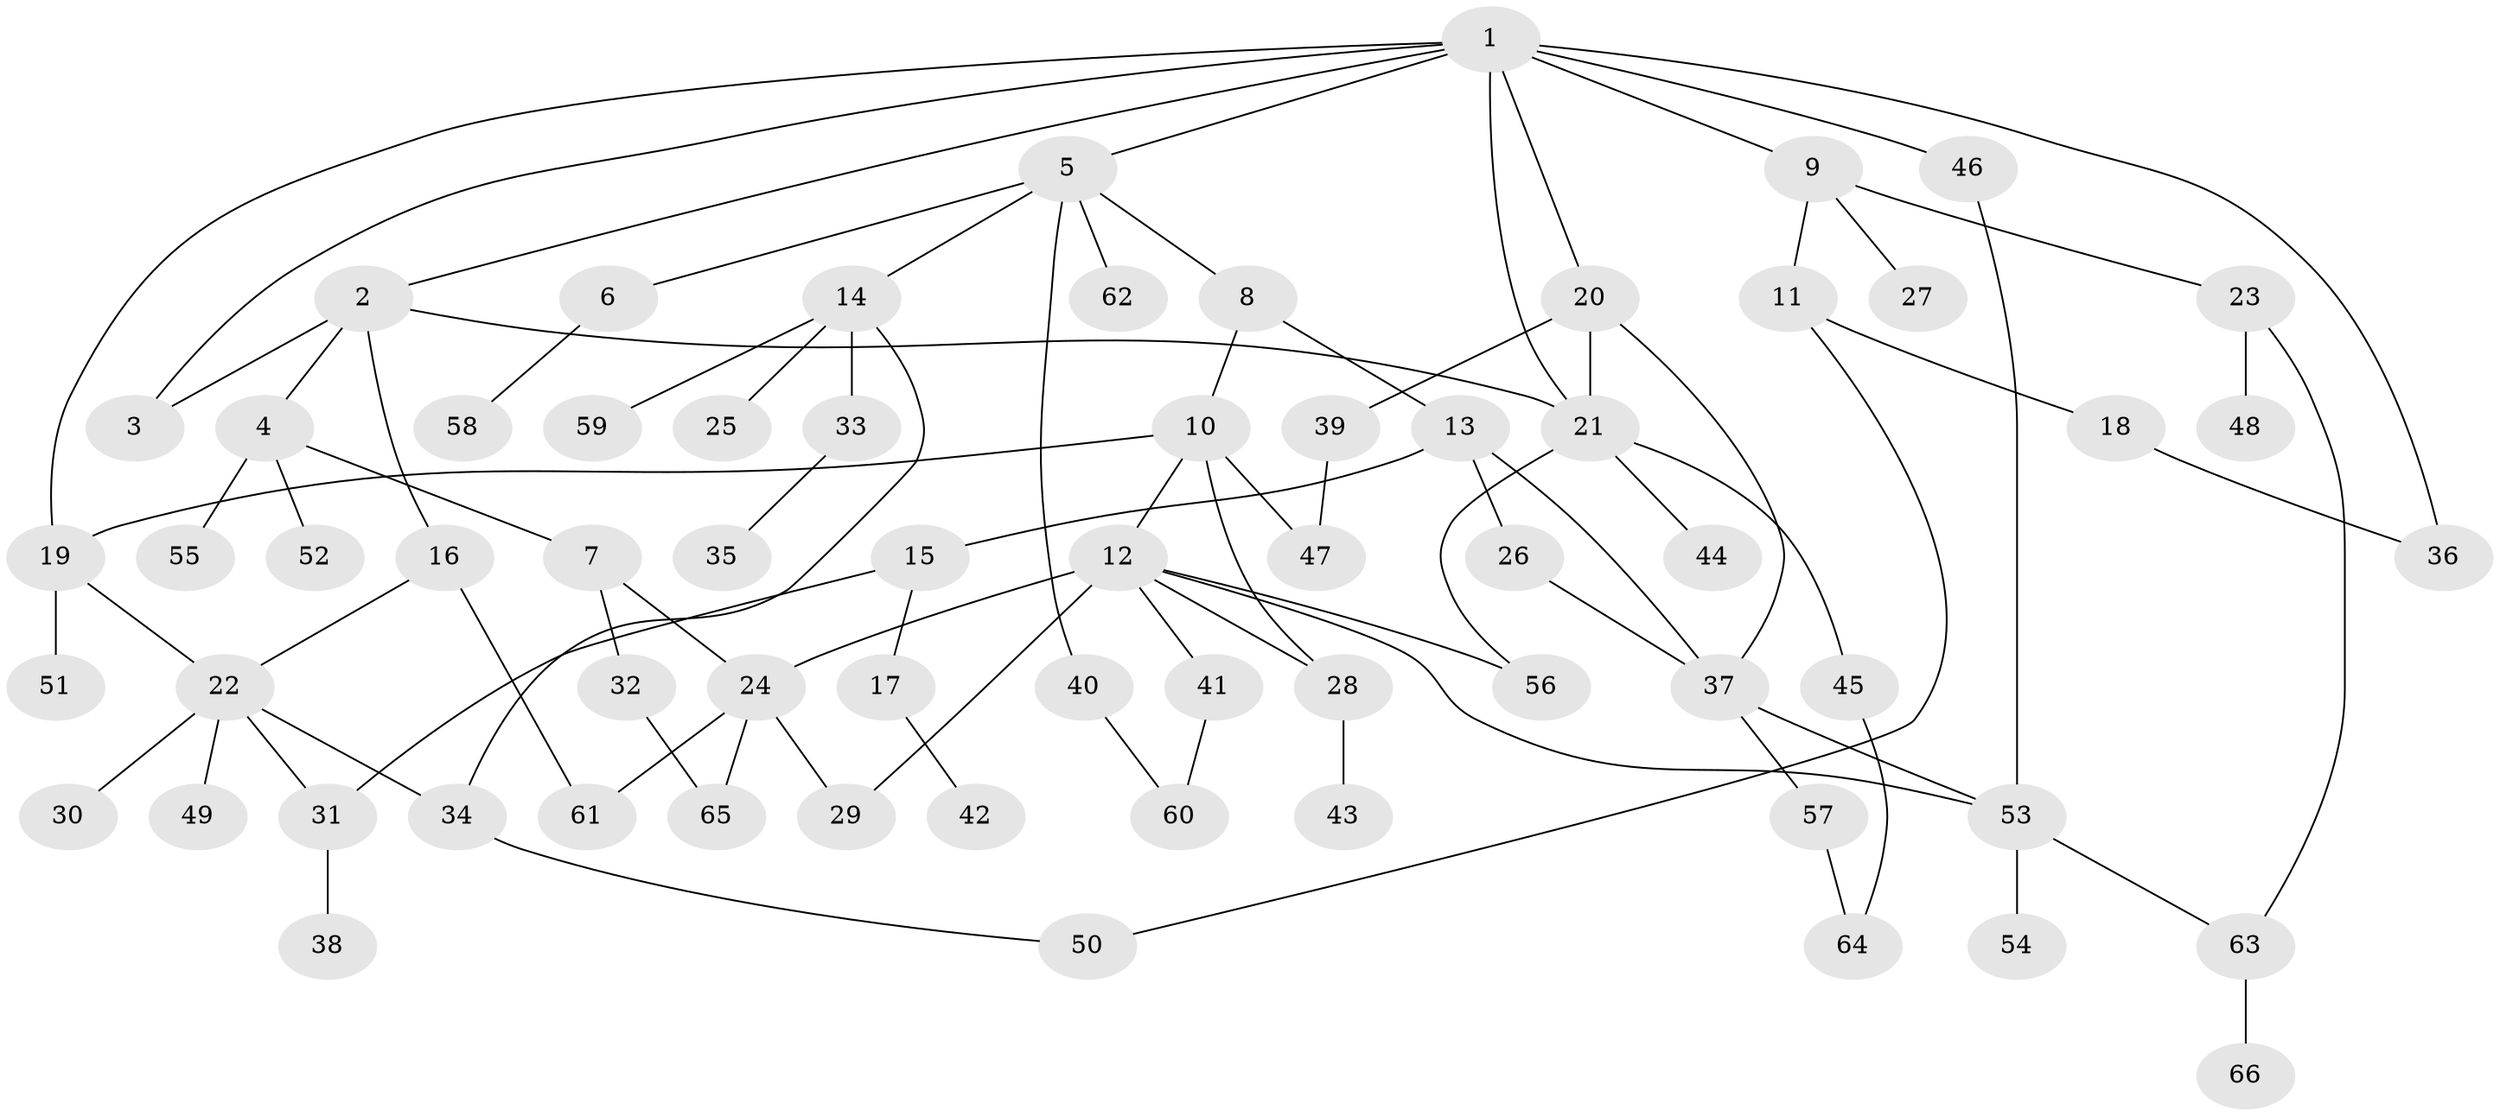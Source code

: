 // coarse degree distribution, {3: 0.25925925925925924, 4: 0.18518518518518517, 2: 0.25925925925925924, 1: 0.1111111111111111, 6: 0.1111111111111111, 7: 0.037037037037037035, 5: 0.037037037037037035}
// Generated by graph-tools (version 1.1) at 2025/36/03/04/25 23:36:02]
// undirected, 66 vertices, 88 edges
graph export_dot {
  node [color=gray90,style=filled];
  1;
  2;
  3;
  4;
  5;
  6;
  7;
  8;
  9;
  10;
  11;
  12;
  13;
  14;
  15;
  16;
  17;
  18;
  19;
  20;
  21;
  22;
  23;
  24;
  25;
  26;
  27;
  28;
  29;
  30;
  31;
  32;
  33;
  34;
  35;
  36;
  37;
  38;
  39;
  40;
  41;
  42;
  43;
  44;
  45;
  46;
  47;
  48;
  49;
  50;
  51;
  52;
  53;
  54;
  55;
  56;
  57;
  58;
  59;
  60;
  61;
  62;
  63;
  64;
  65;
  66;
  1 -- 2;
  1 -- 5;
  1 -- 9;
  1 -- 19;
  1 -- 20;
  1 -- 36;
  1 -- 46;
  1 -- 21;
  1 -- 3;
  2 -- 3;
  2 -- 4;
  2 -- 16;
  2 -- 21;
  4 -- 7;
  4 -- 52;
  4 -- 55;
  5 -- 6;
  5 -- 8;
  5 -- 14;
  5 -- 40;
  5 -- 62;
  6 -- 58;
  7 -- 32;
  7 -- 24;
  8 -- 10;
  8 -- 13;
  9 -- 11;
  9 -- 23;
  9 -- 27;
  10 -- 12;
  10 -- 28;
  10 -- 19;
  10 -- 47;
  11 -- 18;
  11 -- 50;
  12 -- 24;
  12 -- 28;
  12 -- 29;
  12 -- 41;
  12 -- 56;
  12 -- 53;
  13 -- 15;
  13 -- 26;
  13 -- 37;
  14 -- 25;
  14 -- 33;
  14 -- 34;
  14 -- 59;
  15 -- 17;
  15 -- 31;
  16 -- 61;
  16 -- 22;
  17 -- 42;
  18 -- 36;
  19 -- 22;
  19 -- 51;
  20 -- 21;
  20 -- 39;
  20 -- 37;
  21 -- 44;
  21 -- 45;
  21 -- 56;
  22 -- 30;
  22 -- 49;
  22 -- 34;
  22 -- 31;
  23 -- 48;
  23 -- 63;
  24 -- 65;
  24 -- 29;
  24 -- 61;
  26 -- 37;
  28 -- 43;
  31 -- 38;
  32 -- 65;
  33 -- 35;
  34 -- 50;
  37 -- 57;
  37 -- 53;
  39 -- 47;
  40 -- 60;
  41 -- 60;
  45 -- 64;
  46 -- 53;
  53 -- 54;
  53 -- 63;
  57 -- 64;
  63 -- 66;
}
